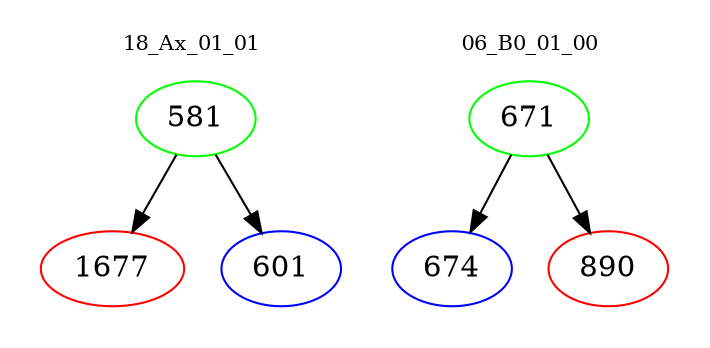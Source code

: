 digraph{
subgraph cluster_0 {
color = white
label = "18_Ax_01_01";
fontsize=10;
T0_581 [label="581", color="green"]
T0_581 -> T0_1677 [color="black"]
T0_1677 [label="1677", color="red"]
T0_581 -> T0_601 [color="black"]
T0_601 [label="601", color="blue"]
}
subgraph cluster_1 {
color = white
label = "06_B0_01_00";
fontsize=10;
T1_671 [label="671", color="green"]
T1_671 -> T1_674 [color="black"]
T1_674 [label="674", color="blue"]
T1_671 -> T1_890 [color="black"]
T1_890 [label="890", color="red"]
}
}

